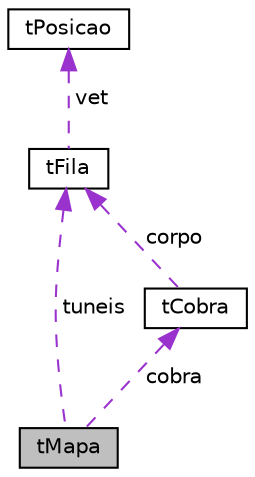 digraph "tMapa"
{
 // LATEX_PDF_SIZE
  edge [fontname="Helvetica",fontsize="10",labelfontname="Helvetica",labelfontsize="10"];
  node [fontname="Helvetica",fontsize="10",shape=record];
  Node1 [label="tMapa",height=0.2,width=0.4,color="black", fillcolor="grey75", style="filled", fontcolor="black",tooltip="Representa o mapa no jogo."];
  Node2 -> Node1 [dir="back",color="darkorchid3",fontsize="10",style="dashed",label=" tuneis" ,fontname="Helvetica"];
  Node2 [label="tFila",height=0.2,width=0.4,color="black", fillcolor="white", style="filled",URL="$structtFila.html",tooltip="Representa uma estrultura de dados fila, de fluxo FIFO."];
  Node3 -> Node2 [dir="back",color="darkorchid3",fontsize="10",style="dashed",label=" vet" ,fontname="Helvetica"];
  Node3 [label="tPosicao",height=0.2,width=0.4,color="black", fillcolor="white", style="filled",URL="$structtPosicao.html",tooltip="Representa uma posicao em uma matriz bidimensional."];
  Node4 -> Node1 [dir="back",color="darkorchid3",fontsize="10",style="dashed",label=" cobra" ,fontname="Helvetica"];
  Node4 [label="tCobra",height=0.2,width=0.4,color="black", fillcolor="white", style="filled",URL="$structtCobra.html",tooltip="Representa a cobra no mapa."];
  Node2 -> Node4 [dir="back",color="darkorchid3",fontsize="10",style="dashed",label=" corpo" ,fontname="Helvetica"];
}
